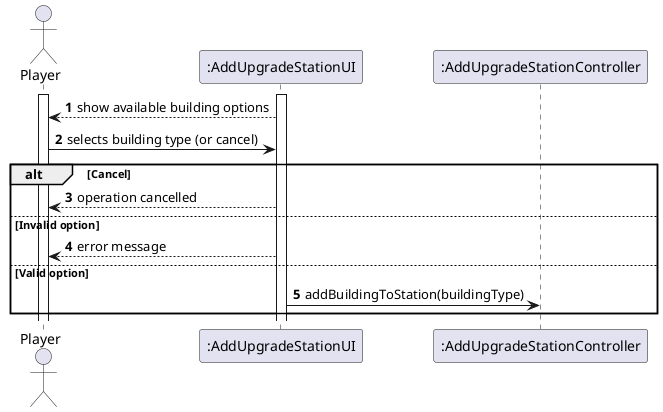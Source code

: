 @startuml
actor "Player" as PLY
participant ":AddUpgradeStationUI" as UI
participant ":AddUpgradeStationController" as CTRL

autonumber
activate PLY
activate UI
UI --> PLY : show available building options
PLY -> UI : selects building type (or cancel)

alt Cancel
    UI --> PLY : operation cancelled
else Invalid option
    UI --> PLY : error message
else Valid option
    UI -> CTRL : addBuildingToStation(buildingType)
end
@enduml
